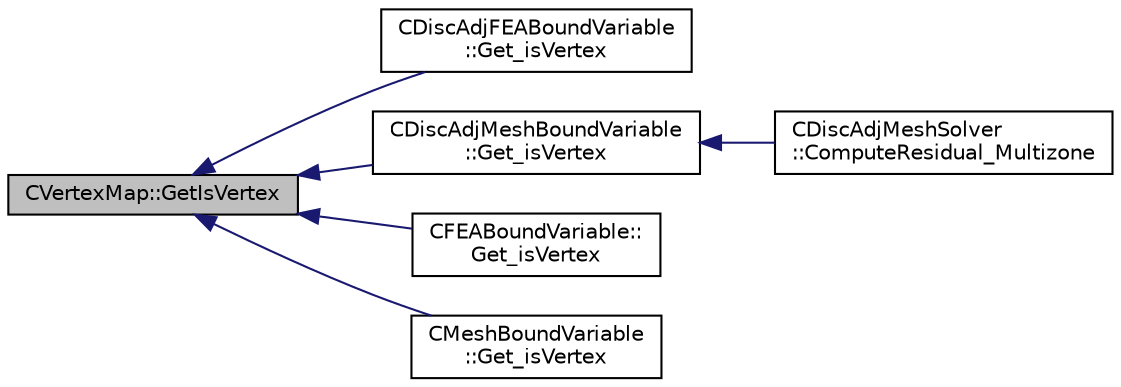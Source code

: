 digraph "CVertexMap::GetIsVertex"
{
  edge [fontname="Helvetica",fontsize="10",labelfontname="Helvetica",labelfontsize="10"];
  node [fontname="Helvetica",fontsize="10",shape=record];
  rankdir="LR";
  Node15 [label="CVertexMap::GetIsVertex",height=0.2,width=0.4,color="black", fillcolor="grey75", style="filled", fontcolor="black"];
  Node15 -> Node16 [dir="back",color="midnightblue",fontsize="10",style="solid",fontname="Helvetica"];
  Node16 [label="CDiscAdjFEABoundVariable\l::Get_isVertex",height=0.2,width=0.4,color="black", fillcolor="white", style="filled",URL="$class_c_disc_adj_f_e_a_bound_variable.html#a9453c21013063496c49493a96a21715c",tooltip="Get whether a node is on the boundary. "];
  Node15 -> Node17 [dir="back",color="midnightblue",fontsize="10",style="solid",fontname="Helvetica"];
  Node17 [label="CDiscAdjMeshBoundVariable\l::Get_isVertex",height=0.2,width=0.4,color="black", fillcolor="white", style="filled",URL="$class_c_disc_adj_mesh_bound_variable.html#af96ff2cca67c67c3f8f241b169ce16a5",tooltip="Get whether a node is on the boundary. "];
  Node17 -> Node18 [dir="back",color="midnightblue",fontsize="10",style="solid",fontname="Helvetica"];
  Node18 [label="CDiscAdjMeshSolver\l::ComputeResidual_Multizone",height=0.2,width=0.4,color="black", fillcolor="white", style="filled",URL="$class_c_disc_adj_mesh_solver.html#a2cd1ce7cb9f504db2856980964ccdbb1",tooltip="Set the value of the max residual and RMS residual. "];
  Node15 -> Node19 [dir="back",color="midnightblue",fontsize="10",style="solid",fontname="Helvetica"];
  Node19 [label="CFEABoundVariable::\lGet_isVertex",height=0.2,width=0.4,color="black", fillcolor="white", style="filled",URL="$class_c_f_e_a_bound_variable.html#aea74843e39d8357f1d41187d55a0b80a",tooltip="Get whether a node is on the boundary. "];
  Node15 -> Node20 [dir="back",color="midnightblue",fontsize="10",style="solid",fontname="Helvetica"];
  Node20 [label="CMeshBoundVariable\l::Get_isVertex",height=0.2,width=0.4,color="black", fillcolor="white", style="filled",URL="$class_c_mesh_bound_variable.html#af8c5679ec252145127f8ed34261320ce",tooltip="Get whether a node is on the boundary. "];
}
